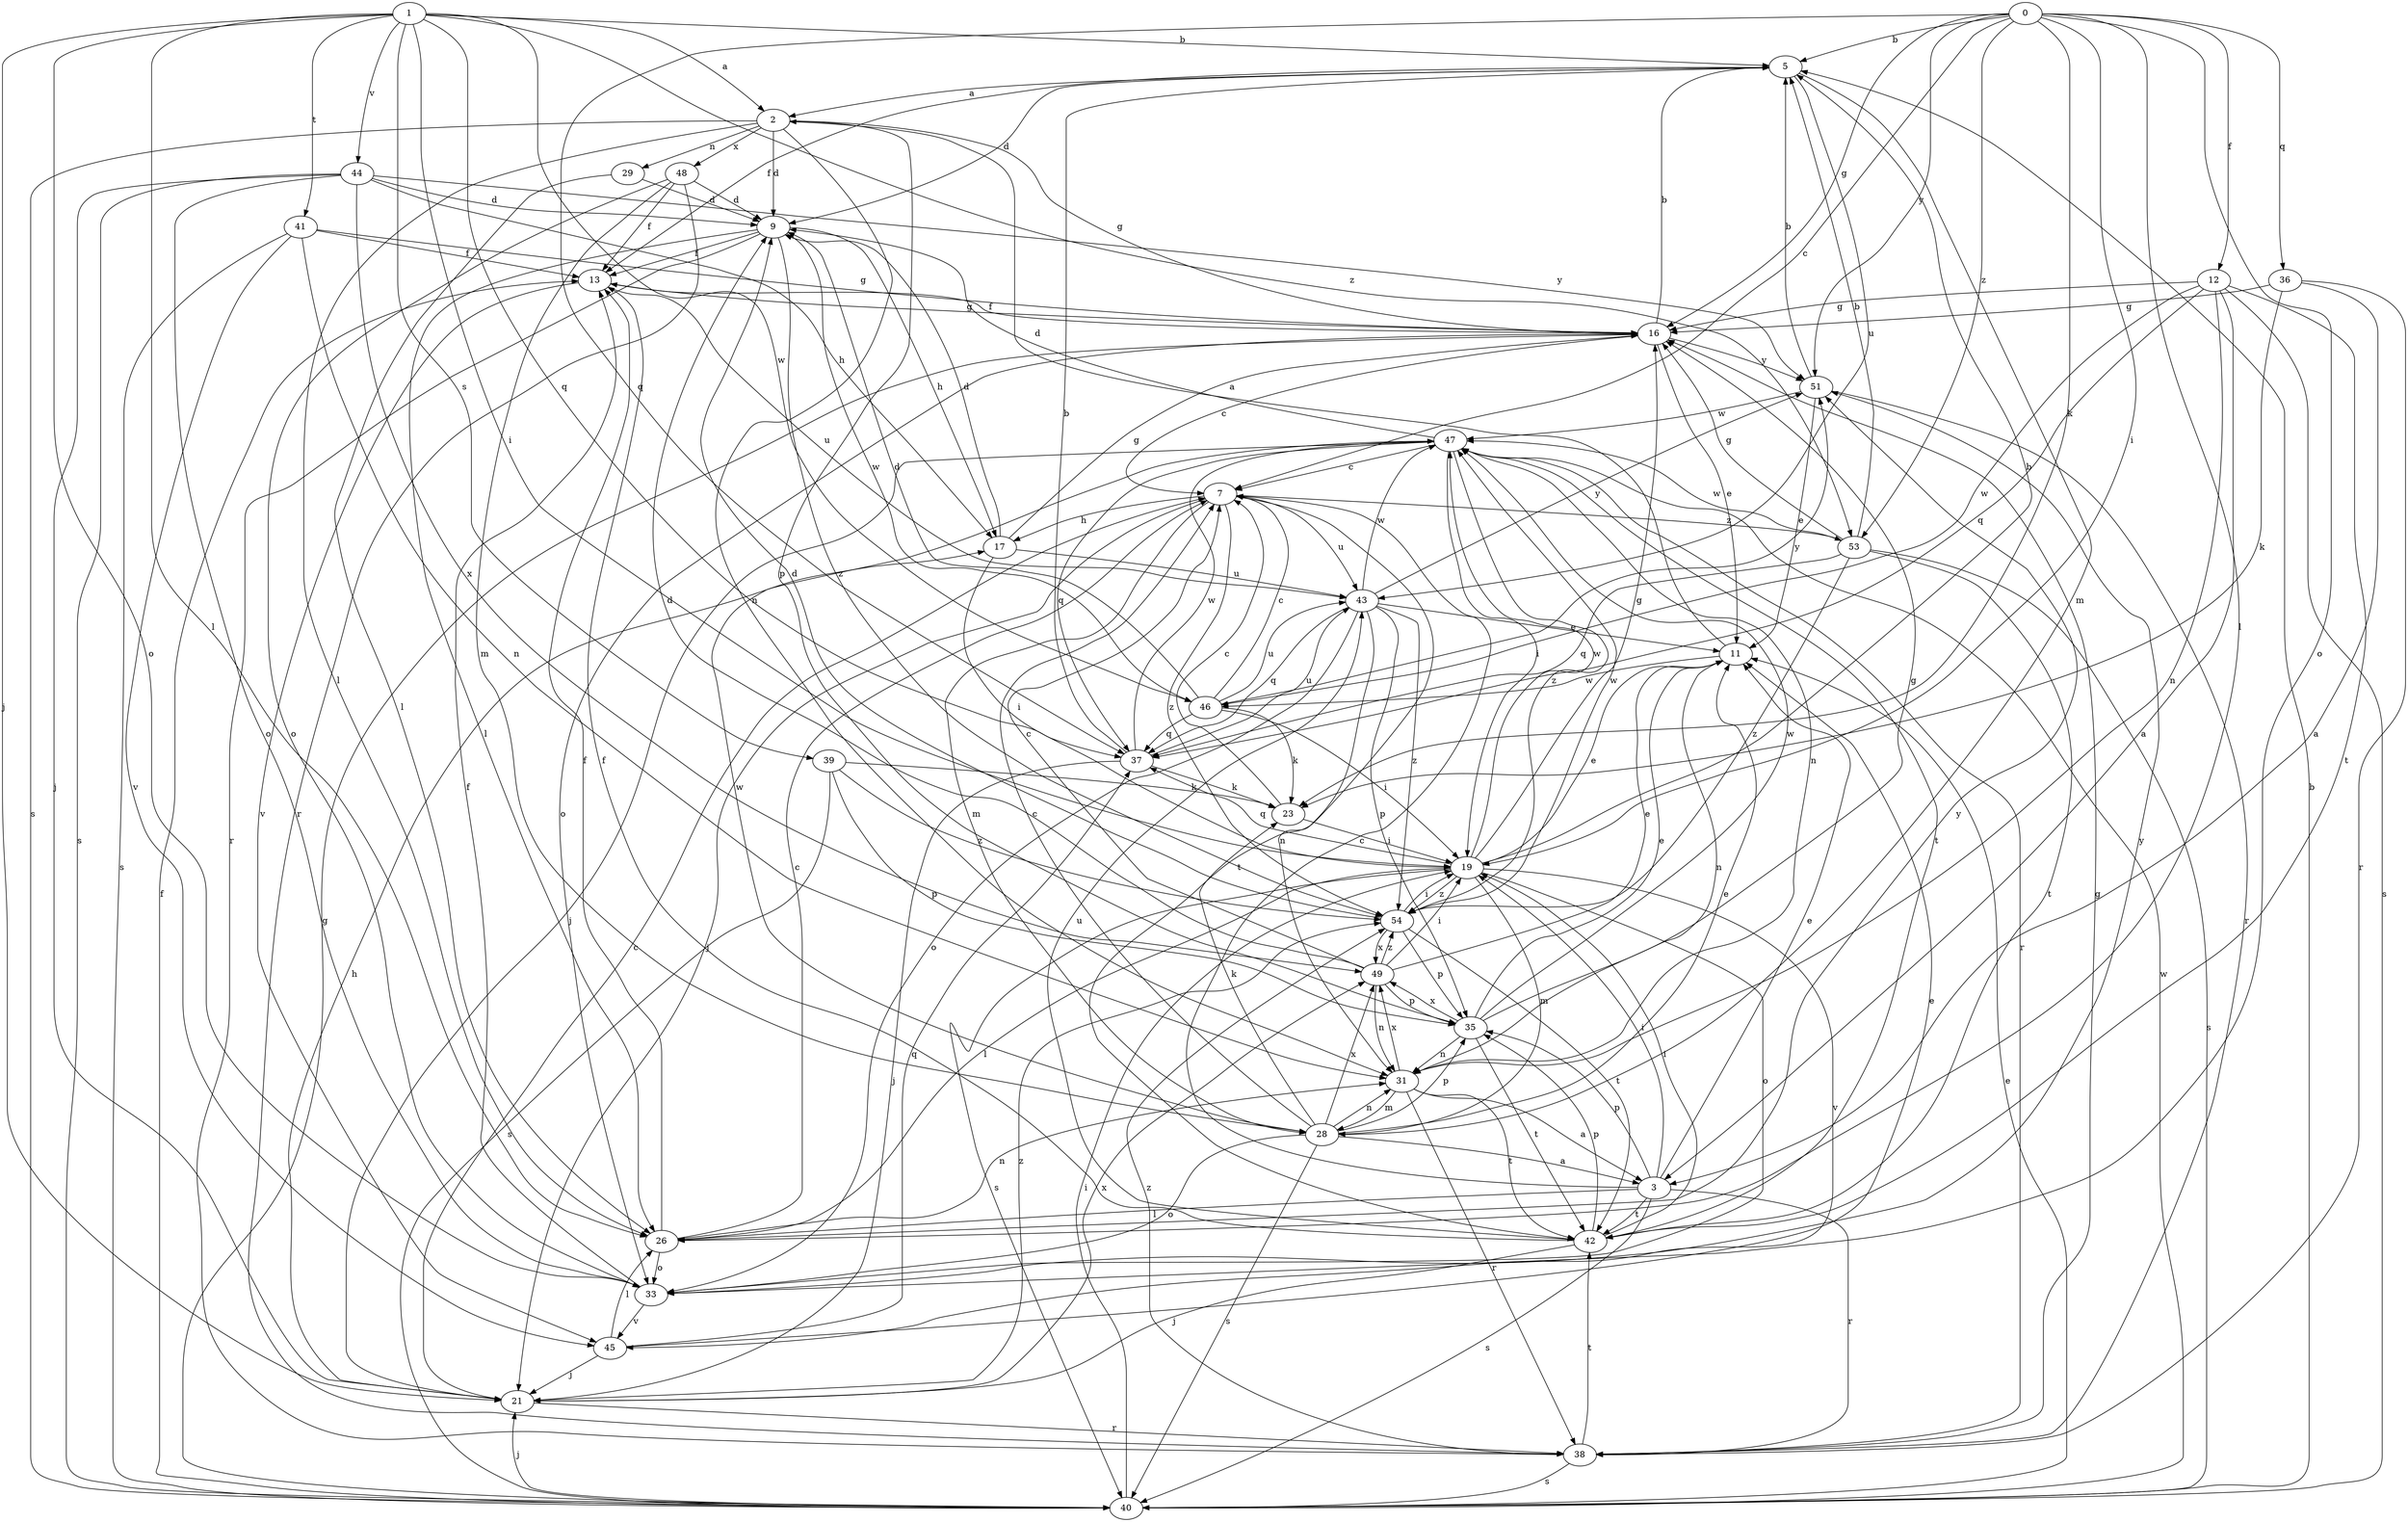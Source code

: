 strict digraph  {
0;
1;
2;
3;
5;
7;
9;
11;
12;
13;
16;
17;
19;
21;
23;
26;
28;
29;
31;
33;
35;
36;
37;
38;
39;
40;
41;
42;
43;
44;
45;
46;
47;
48;
49;
51;
53;
54;
0 -> 5  [label=b];
0 -> 7  [label=c];
0 -> 12  [label=f];
0 -> 16  [label=g];
0 -> 19  [label=i];
0 -> 23  [label=k];
0 -> 26  [label=l];
0 -> 33  [label=o];
0 -> 36  [label=q];
0 -> 37  [label=q];
0 -> 51  [label=y];
0 -> 53  [label=z];
1 -> 2  [label=a];
1 -> 5  [label=b];
1 -> 19  [label=i];
1 -> 21  [label=j];
1 -> 26  [label=l];
1 -> 33  [label=o];
1 -> 37  [label=q];
1 -> 39  [label=s];
1 -> 41  [label=t];
1 -> 44  [label=v];
1 -> 46  [label=w];
1 -> 53  [label=z];
2 -> 9  [label=d];
2 -> 16  [label=g];
2 -> 26  [label=l];
2 -> 29  [label=n];
2 -> 31  [label=n];
2 -> 35  [label=p];
2 -> 40  [label=s];
2 -> 48  [label=x];
3 -> 7  [label=c];
3 -> 11  [label=e];
3 -> 19  [label=i];
3 -> 26  [label=l];
3 -> 35  [label=p];
3 -> 38  [label=r];
3 -> 40  [label=s];
3 -> 42  [label=t];
5 -> 2  [label=a];
5 -> 9  [label=d];
5 -> 13  [label=f];
5 -> 28  [label=m];
5 -> 43  [label=u];
7 -> 17  [label=h];
7 -> 21  [label=j];
7 -> 28  [label=m];
7 -> 42  [label=t];
7 -> 43  [label=u];
7 -> 53  [label=z];
7 -> 54  [label=z];
9 -> 13  [label=f];
9 -> 17  [label=h];
9 -> 26  [label=l];
9 -> 38  [label=r];
9 -> 46  [label=w];
9 -> 54  [label=z];
11 -> 2  [label=a];
11 -> 31  [label=n];
11 -> 46  [label=w];
12 -> 3  [label=a];
12 -> 16  [label=g];
12 -> 31  [label=n];
12 -> 37  [label=q];
12 -> 40  [label=s];
12 -> 42  [label=t];
12 -> 46  [label=w];
13 -> 16  [label=g];
13 -> 43  [label=u];
13 -> 45  [label=v];
16 -> 5  [label=b];
16 -> 7  [label=c];
16 -> 11  [label=e];
16 -> 13  [label=f];
16 -> 33  [label=o];
16 -> 51  [label=y];
17 -> 9  [label=d];
17 -> 16  [label=g];
17 -> 19  [label=i];
17 -> 43  [label=u];
19 -> 5  [label=b];
19 -> 11  [label=e];
19 -> 16  [label=g];
19 -> 26  [label=l];
19 -> 28  [label=m];
19 -> 33  [label=o];
19 -> 37  [label=q];
19 -> 40  [label=s];
19 -> 45  [label=v];
19 -> 47  [label=w];
19 -> 54  [label=z];
21 -> 7  [label=c];
21 -> 17  [label=h];
21 -> 38  [label=r];
21 -> 49  [label=x];
21 -> 54  [label=z];
23 -> 7  [label=c];
23 -> 19  [label=i];
26 -> 7  [label=c];
26 -> 13  [label=f];
26 -> 31  [label=n];
26 -> 33  [label=o];
26 -> 51  [label=y];
28 -> 3  [label=a];
28 -> 7  [label=c];
28 -> 11  [label=e];
28 -> 23  [label=k];
28 -> 31  [label=n];
28 -> 33  [label=o];
28 -> 35  [label=p];
28 -> 40  [label=s];
28 -> 47  [label=w];
28 -> 49  [label=x];
29 -> 9  [label=d];
29 -> 26  [label=l];
31 -> 3  [label=a];
31 -> 28  [label=m];
31 -> 38  [label=r];
31 -> 42  [label=t];
31 -> 49  [label=x];
33 -> 13  [label=f];
33 -> 45  [label=v];
33 -> 51  [label=y];
35 -> 11  [label=e];
35 -> 16  [label=g];
35 -> 31  [label=n];
35 -> 42  [label=t];
35 -> 47  [label=w];
35 -> 49  [label=x];
36 -> 3  [label=a];
36 -> 16  [label=g];
36 -> 23  [label=k];
36 -> 38  [label=r];
37 -> 5  [label=b];
37 -> 21  [label=j];
37 -> 23  [label=k];
37 -> 43  [label=u];
37 -> 47  [label=w];
38 -> 16  [label=g];
38 -> 40  [label=s];
38 -> 42  [label=t];
38 -> 54  [label=z];
39 -> 23  [label=k];
39 -> 35  [label=p];
39 -> 40  [label=s];
39 -> 54  [label=z];
40 -> 5  [label=b];
40 -> 11  [label=e];
40 -> 13  [label=f];
40 -> 16  [label=g];
40 -> 19  [label=i];
40 -> 21  [label=j];
40 -> 47  [label=w];
41 -> 13  [label=f];
41 -> 16  [label=g];
41 -> 31  [label=n];
41 -> 40  [label=s];
41 -> 45  [label=v];
42 -> 13  [label=f];
42 -> 19  [label=i];
42 -> 21  [label=j];
42 -> 35  [label=p];
42 -> 43  [label=u];
43 -> 11  [label=e];
43 -> 31  [label=n];
43 -> 33  [label=o];
43 -> 35  [label=p];
43 -> 37  [label=q];
43 -> 47  [label=w];
43 -> 51  [label=y];
43 -> 54  [label=z];
44 -> 9  [label=d];
44 -> 17  [label=h];
44 -> 21  [label=j];
44 -> 33  [label=o];
44 -> 40  [label=s];
44 -> 49  [label=x];
44 -> 51  [label=y];
45 -> 11  [label=e];
45 -> 21  [label=j];
45 -> 26  [label=l];
45 -> 37  [label=q];
46 -> 7  [label=c];
46 -> 9  [label=d];
46 -> 19  [label=i];
46 -> 23  [label=k];
46 -> 37  [label=q];
46 -> 43  [label=u];
46 -> 51  [label=y];
47 -> 7  [label=c];
47 -> 9  [label=d];
47 -> 19  [label=i];
47 -> 21  [label=j];
47 -> 31  [label=n];
47 -> 37  [label=q];
47 -> 38  [label=r];
47 -> 42  [label=t];
47 -> 54  [label=z];
48 -> 9  [label=d];
48 -> 13  [label=f];
48 -> 28  [label=m];
48 -> 33  [label=o];
48 -> 38  [label=r];
49 -> 7  [label=c];
49 -> 9  [label=d];
49 -> 11  [label=e];
49 -> 19  [label=i];
49 -> 31  [label=n];
49 -> 35  [label=p];
49 -> 54  [label=z];
51 -> 5  [label=b];
51 -> 11  [label=e];
51 -> 38  [label=r];
51 -> 47  [label=w];
53 -> 5  [label=b];
53 -> 16  [label=g];
53 -> 37  [label=q];
53 -> 40  [label=s];
53 -> 42  [label=t];
53 -> 47  [label=w];
53 -> 54  [label=z];
54 -> 9  [label=d];
54 -> 19  [label=i];
54 -> 35  [label=p];
54 -> 42  [label=t];
54 -> 47  [label=w];
54 -> 49  [label=x];
}
